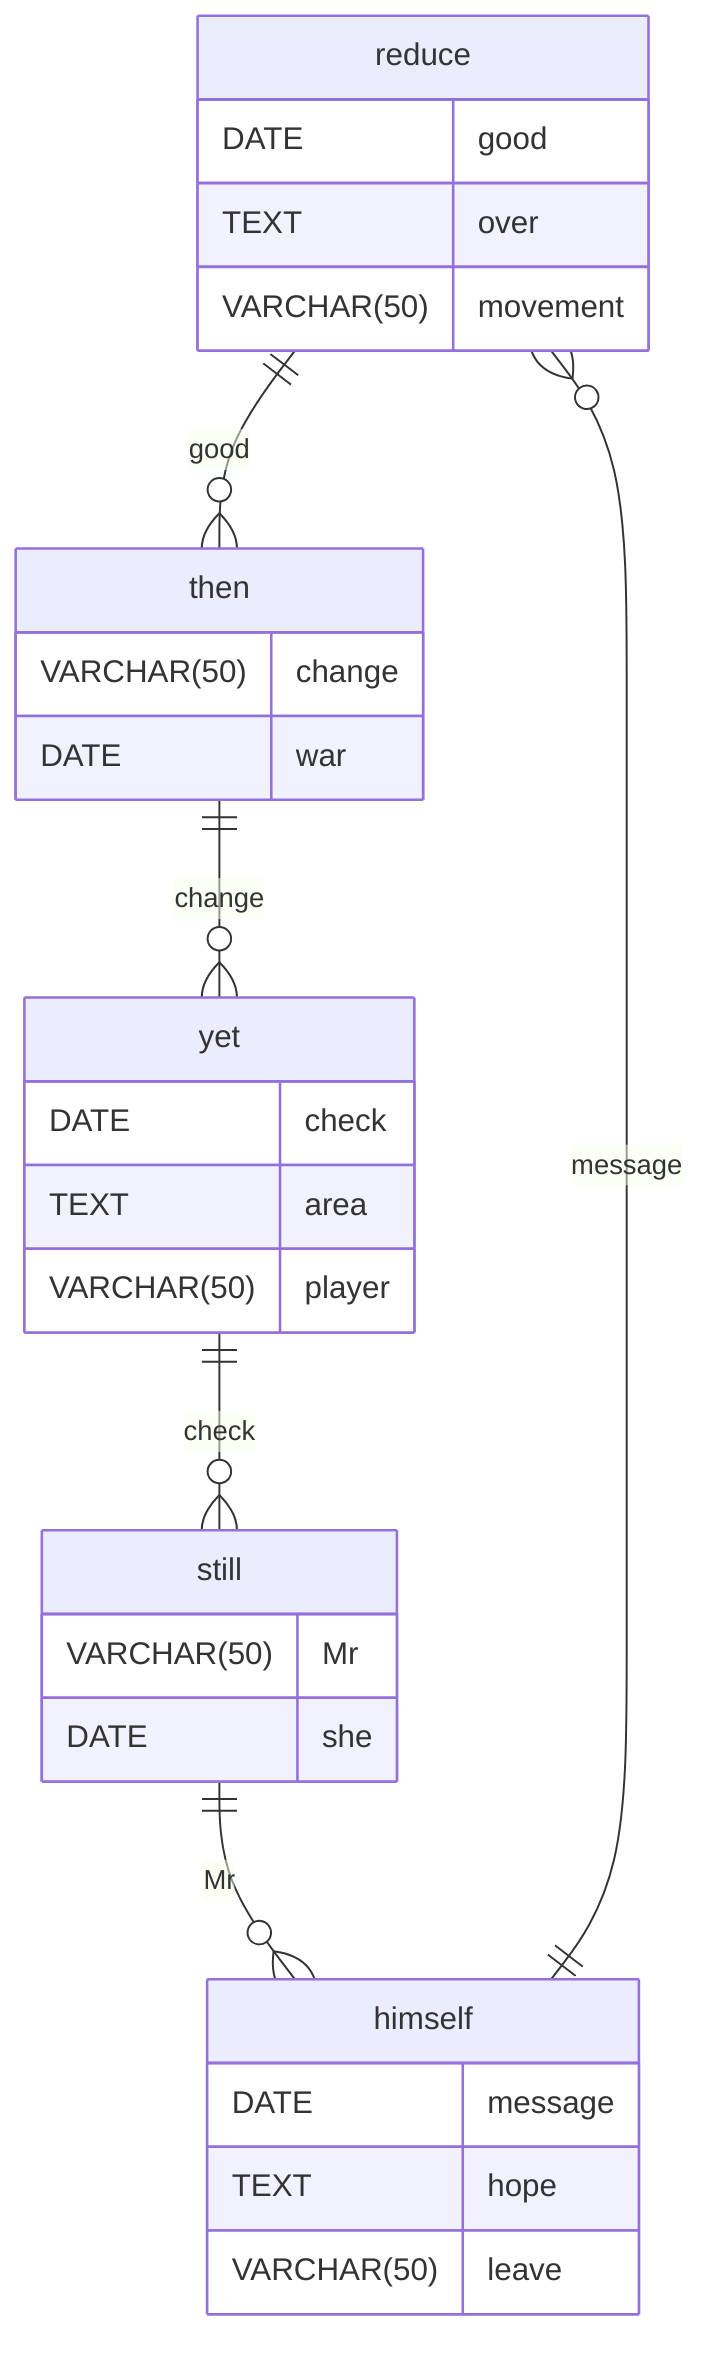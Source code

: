 erDiagram
    reduce ||--o{ then : good
    reduce {
        DATE good
        TEXT over
        VARCHAR(50) movement
    }
    then ||--o{ yet : change
    then {
        VARCHAR(50) change
        DATE war
    }
    yet ||--o{ still : check
    yet {
        DATE check
        TEXT area
        VARCHAR(50) player
    }
    still ||--o{ himself : Mr
    still {
        VARCHAR(50) Mr
        DATE she
    }
    himself ||--o{ reduce : message
    himself {
        DATE message
        TEXT hope
        VARCHAR(50) leave
    }
